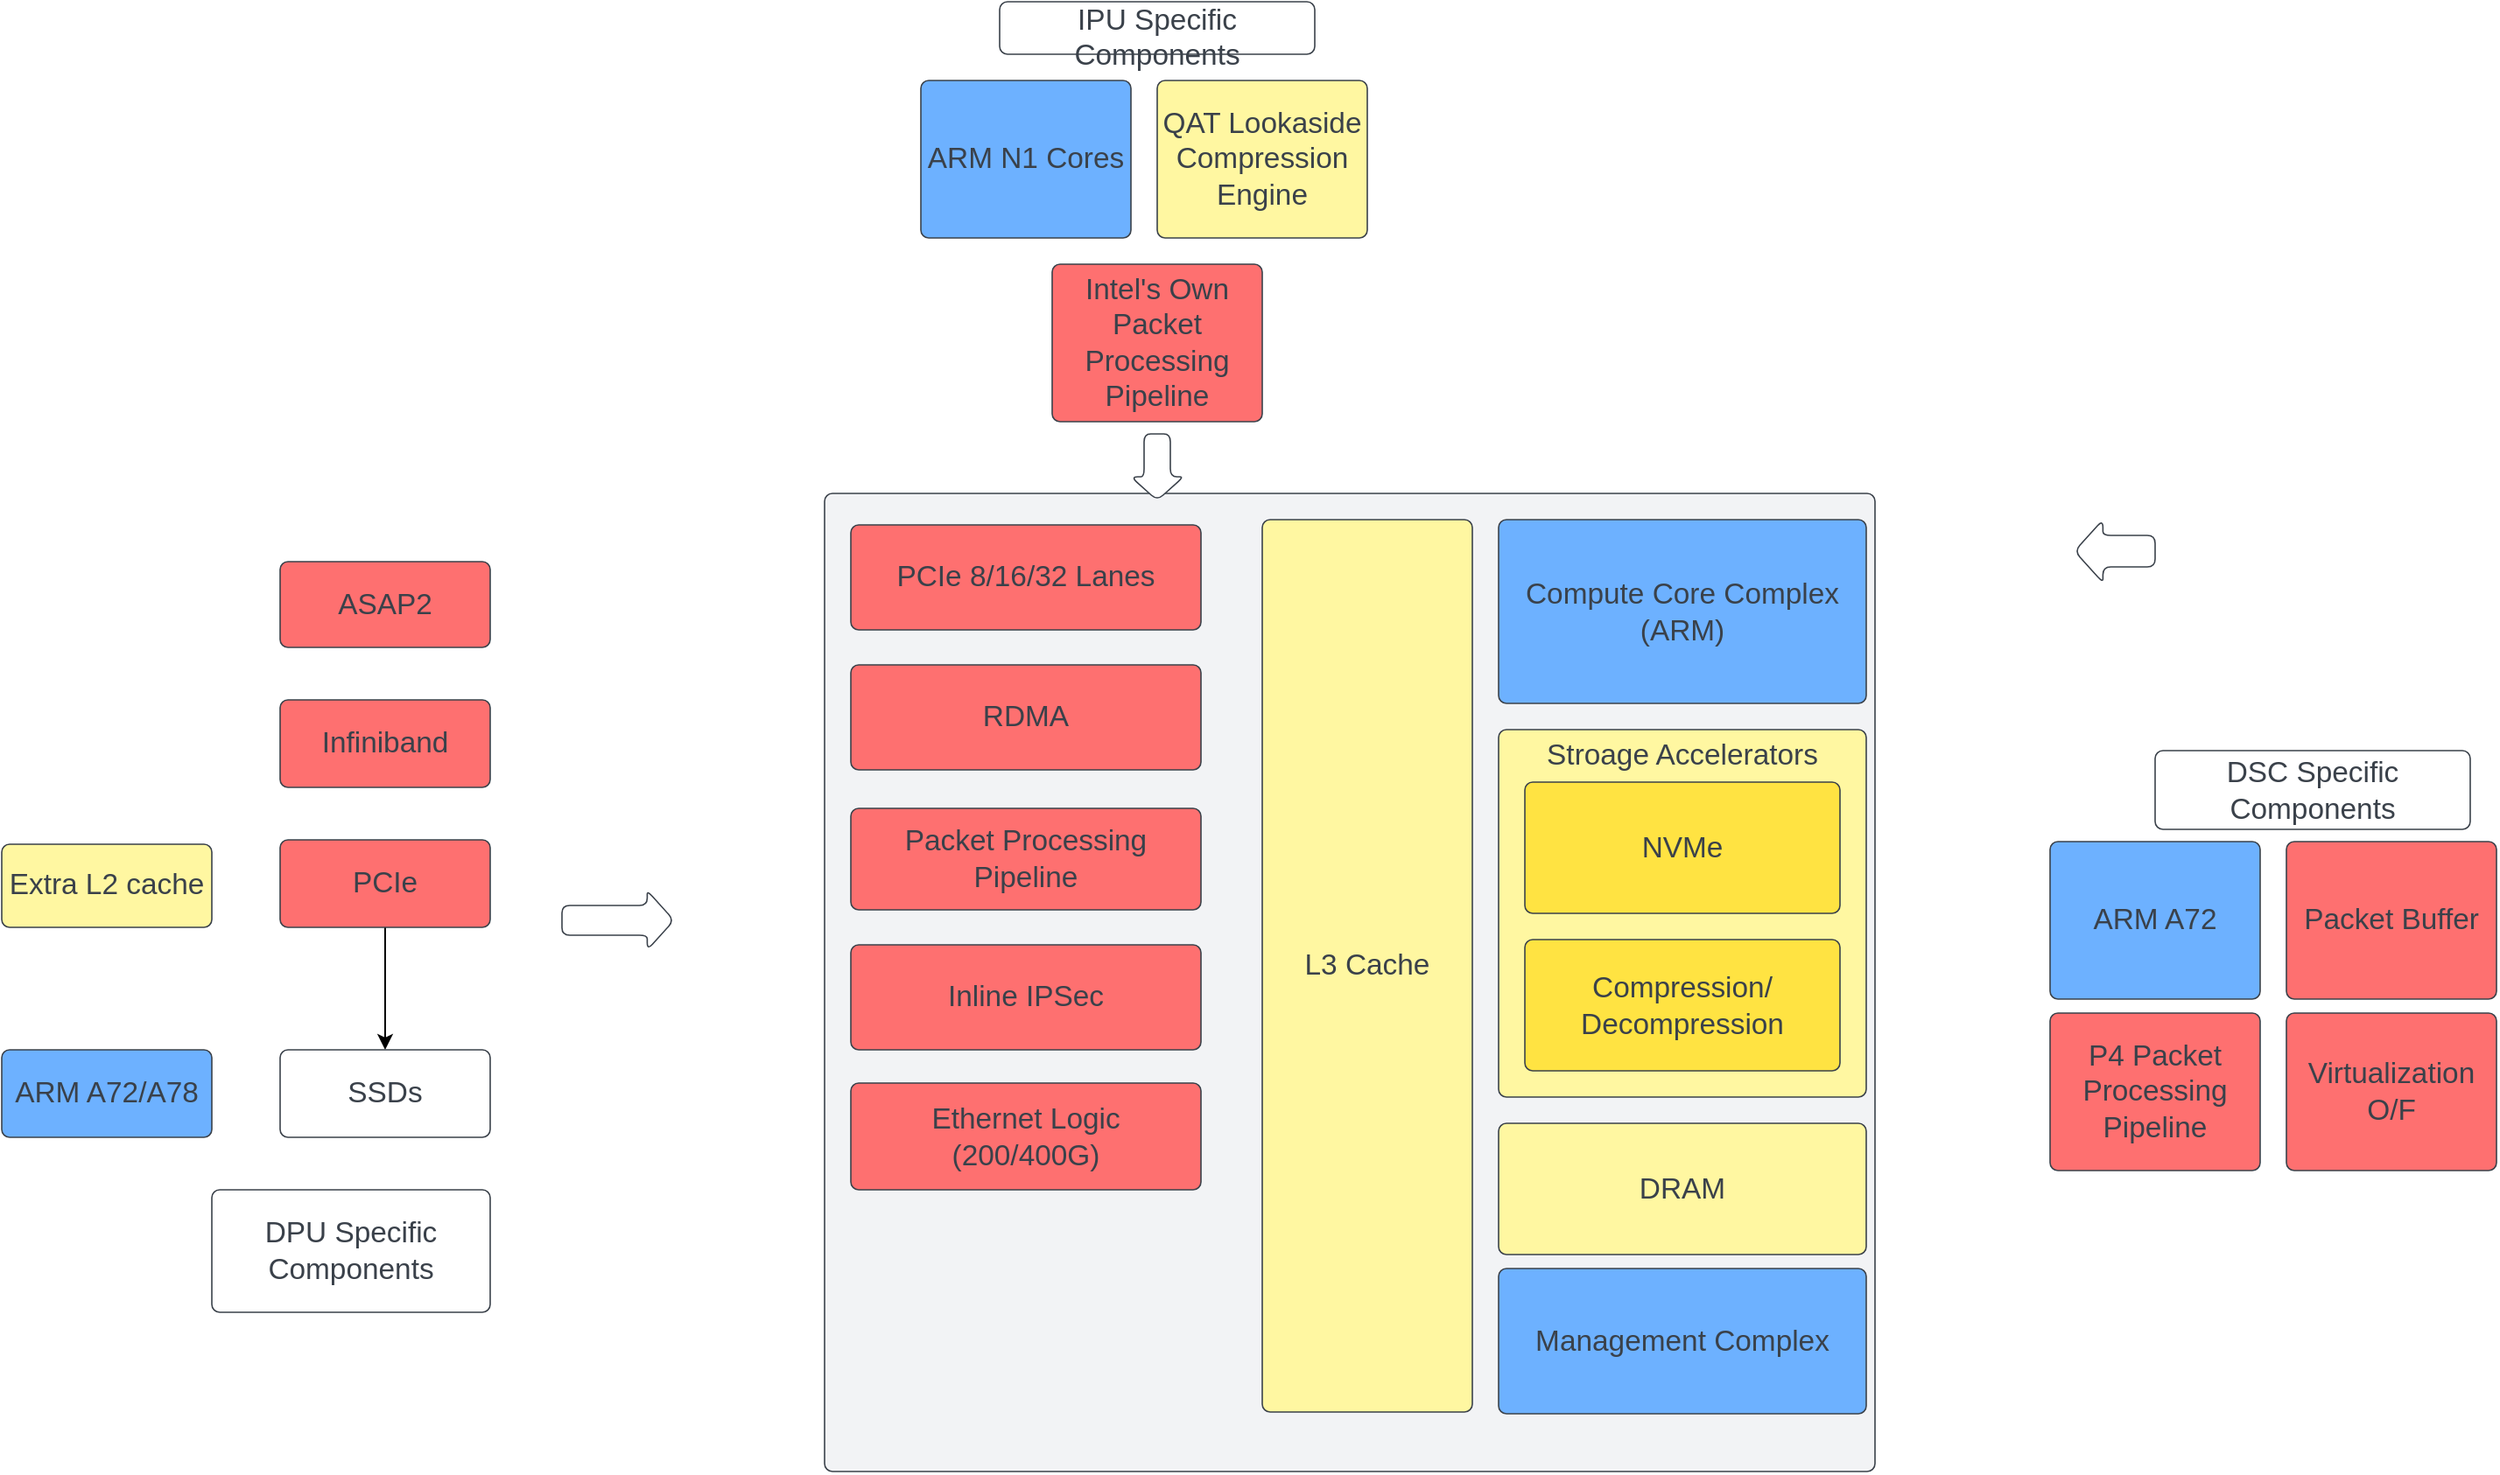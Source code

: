 <mxfile version="22.0.8" type="github">
  <diagram name="Page-1" id="tSjoD5A1ALSrvP468Q1h">
    <mxGraphModel dx="2049" dy="2766" grid="1" gridSize="10" guides="1" tooltips="1" connect="1" arrows="1" fold="1" page="1" pageScale="1" pageWidth="1100" pageHeight="850" math="0" shadow="0">
      <root>
        <mxCell id="0" />
        <mxCell id="1" parent="0" />
        <mxCell id="YQJzYNuYnvinI-2aaGcH-1" value="" style="html=1;overflow=block;blockSpacing=1;whiteSpace=wrap;fontSize=13;spacing=3.8;strokeColor=#3a414a;strokeOpacity=100;fillOpacity=100;rounded=1;absoluteArcSize=1;arcSize=9;fillColor=#f2f3f5;strokeWidth=0.8;lucidId=J_6KgDlAqJw5;" vertex="1" parent="1">
          <mxGeometry x="480" y="-759" width="600" height="559" as="geometry" />
        </mxCell>
        <mxCell id="YQJzYNuYnvinI-2aaGcH-2" value="PCIe 8/16/32 Lanes" style="html=1;overflow=block;blockSpacing=1;whiteSpace=wrap;fontSize=16.7;fontColor=#3a414a;spacing=3.8;strokeColor=#3a414a;strokeOpacity=100;fillOpacity=100;rounded=1;absoluteArcSize=1;arcSize=9;fillColor=#fe7070;strokeWidth=0.8;lucidId=1~6K_v-VPYom;" vertex="1" parent="1">
          <mxGeometry x="495" y="-741" width="200" height="60" as="geometry" />
        </mxCell>
        <mxCell id="YQJzYNuYnvinI-2aaGcH-3" value="RDMA" style="html=1;overflow=block;blockSpacing=1;whiteSpace=wrap;fontSize=16.7;fontColor=#3a414a;spacing=3.8;strokeColor=#3a414a;strokeOpacity=100;fillOpacity=100;rounded=1;absoluteArcSize=1;arcSize=9;fillColor=#fe7070;strokeWidth=0.8;lucidId=~~6K7ca9YZYn;" vertex="1" parent="1">
          <mxGeometry x="495" y="-661" width="200" height="60" as="geometry" />
        </mxCell>
        <mxCell id="YQJzYNuYnvinI-2aaGcH-4" value="Packet Processing Pipeline" style="html=1;overflow=block;blockSpacing=1;whiteSpace=wrap;fontSize=16.7;fontColor=#3a414a;spacing=3.8;strokeColor=#3a414a;strokeOpacity=100;fillOpacity=100;rounded=1;absoluteArcSize=1;arcSize=9;fillColor=#fe7070;strokeWidth=0.8;lucidId=ca7KPe8sUfcH;" vertex="1" parent="1">
          <mxGeometry x="495" y="-579" width="200" height="58" as="geometry" />
        </mxCell>
        <mxCell id="YQJzYNuYnvinI-2aaGcH-5" value="Inline IPSec " style="html=1;overflow=block;blockSpacing=1;whiteSpace=wrap;fontSize=16.7;fontColor=#3a414a;spacing=3.8;strokeColor=#3a414a;strokeOpacity=100;fillOpacity=100;rounded=1;absoluteArcSize=1;arcSize=9;fillColor=#fe7070;strokeWidth=0.8;lucidId=fa7K2U30uZY5;" vertex="1" parent="1">
          <mxGeometry x="495" y="-501" width="200" height="60" as="geometry" />
        </mxCell>
        <mxCell id="YQJzYNuYnvinI-2aaGcH-6" value="&lt;div&gt;Ethernet Logic&lt;/div&gt;&lt;div&gt;(200/400G)&lt;/div&gt;" style="html=1;overflow=block;blockSpacing=1;whiteSpace=wrap;fontSize=16.7;fontColor=#3a414a;spacing=3.8;strokeColor=#3a414a;strokeOpacity=100;fillOpacity=100;rounded=1;absoluteArcSize=1;arcSize=9;fillColor=#fe7070;strokeWidth=0.8;lucidId=ja7KJcIPla4~;" vertex="1" parent="1">
          <mxGeometry x="495" y="-422" width="200" height="61" as="geometry" />
        </mxCell>
        <mxCell id="YQJzYNuYnvinI-2aaGcH-7" value="L3 Cache" style="html=1;overflow=block;blockSpacing=1;whiteSpace=wrap;fontSize=16.7;fontColor=#3a414a;spacing=3.8;strokeColor=#3a414a;strokeOpacity=100;fillOpacity=100;rounded=1;absoluteArcSize=1;arcSize=9;fillColor=#fff7a1;strokeWidth=0.8;lucidId=ra7KsMhs7qSS;" vertex="1" parent="1">
          <mxGeometry x="730" y="-744" width="120" height="510" as="geometry" />
        </mxCell>
        <mxCell id="YQJzYNuYnvinI-2aaGcH-8" value="Compute Core Complex (ARM)" style="html=1;overflow=block;blockSpacing=1;whiteSpace=wrap;fontSize=16.7;fontColor=#3a414a;spacing=3.8;strokeColor=#3a414a;strokeOpacity=100;fillOpacity=100;rounded=1;absoluteArcSize=1;arcSize=9;fillColor=#6db1ff;strokeWidth=0.8;lucidId=Ca7KuzQSQbgJ;" vertex="1" parent="1">
          <mxGeometry x="865" y="-744" width="210" height="105" as="geometry" />
        </mxCell>
        <mxCell id="YQJzYNuYnvinI-2aaGcH-9" value="Stroage Accelerators&#xa;&#xa;&#xa;&#xa;&#xa;&#xa;&#xa;&#xa;&#xa;" style="html=1;overflow=block;blockSpacing=1;whiteSpace=wrap;fontSize=16.7;fontColor=#3a414a;spacing=3.8;strokeColor=#3a414a;strokeOpacity=100;fillOpacity=100;rounded=1;absoluteArcSize=1;arcSize=9;fillColor=#fff7a1;strokeWidth=0.8;lucidId=Ka7Ksj5y~ITB;" vertex="1" parent="1">
          <mxGeometry x="865" y="-624" width="210" height="210" as="geometry" />
        </mxCell>
        <mxCell id="YQJzYNuYnvinI-2aaGcH-10" value="NVMe" style="html=1;overflow=block;blockSpacing=1;whiteSpace=wrap;fontSize=16.7;fontColor=#3a414a;spacing=3.8;strokeColor=#3a414a;strokeOpacity=100;fillOpacity=100;rounded=1;absoluteArcSize=1;arcSize=9;fillColor=#ffe342;strokeWidth=0.8;lucidId=Ua7KMCPptFoE;" vertex="1" parent="1">
          <mxGeometry x="880" y="-594" width="180" height="75" as="geometry" />
        </mxCell>
        <mxCell id="YQJzYNuYnvinI-2aaGcH-11" value="Compression/&#xa;Decompression" style="html=1;overflow=block;blockSpacing=1;whiteSpace=wrap;fontSize=16.7;fontColor=#3a414a;spacing=3.8;strokeColor=#3a414a;strokeOpacity=100;fillOpacity=100;rounded=1;absoluteArcSize=1;arcSize=9;fillColor=#ffe342;strokeWidth=0.8;lucidId=pb7KfrjJ54s0;" vertex="1" parent="1">
          <mxGeometry x="880" y="-504" width="180" height="75" as="geometry" />
        </mxCell>
        <mxCell id="YQJzYNuYnvinI-2aaGcH-12" value="DRAM" style="html=1;overflow=block;blockSpacing=1;whiteSpace=wrap;fontSize=16.7;fontColor=#3a414a;spacing=3.8;strokeColor=#3a414a;strokeOpacity=100;fillOpacity=100;rounded=1;absoluteArcSize=1;arcSize=9;fillColor=#fff7a1;strokeWidth=0.8;lucidId=ub7KovHv9te5;" vertex="1" parent="1">
          <mxGeometry x="865" y="-399" width="210" height="75" as="geometry" />
        </mxCell>
        <mxCell id="YQJzYNuYnvinI-2aaGcH-13" value="Management Complex" style="html=1;overflow=block;blockSpacing=1;whiteSpace=wrap;fontSize=16.7;fontColor=#3a414a;spacing=3.8;strokeColor=#3a414a;strokeOpacity=100;fillOpacity=100;rounded=1;absoluteArcSize=1;arcSize=9;fillColor=#6db1ff;strokeWidth=0.8;lucidId=Fb7Kvabg3F.T;" vertex="1" parent="1">
          <mxGeometry x="865" y="-316" width="210" height="83" as="geometry" />
        </mxCell>
        <mxCell id="YQJzYNuYnvinI-2aaGcH-14" value="DPU Specific Components" style="html=1;overflow=block;blockSpacing=1;whiteSpace=wrap;fontSize=16.7;fontColor=#3a414a;spacing=0;strokeColor=#3a414a;strokeOpacity=100;rounded=1;absoluteArcSize=1;arcSize=9;strokeWidth=0.8;fillColor=none;lucidId=qf7K-DBIZfdI;" vertex="1" parent="1">
          <mxGeometry x="130" y="-361" width="159" height="70" as="geometry" />
        </mxCell>
        <mxCell id="YQJzYNuYnvinI-2aaGcH-15" value="Extra L2 cache" style="html=1;overflow=block;blockSpacing=1;whiteSpace=wrap;fontSize=16.7;fontColor=#3a414a;spacing=3.8;strokeColor=#3a414a;strokeOpacity=100;fillOpacity=100;rounded=1;absoluteArcSize=1;arcSize=9;fillColor=#fff7a1;strokeWidth=0.8;lucidId=Pf7KRGZFpsQQ;" vertex="1" parent="1">
          <mxGeometry x="10" y="-558.5" width="120" height="47.5" as="geometry" />
        </mxCell>
        <mxCell id="YQJzYNuYnvinI-2aaGcH-16" value="Infiniband" style="html=1;overflow=block;blockSpacing=1;whiteSpace=wrap;fontSize=16.7;fontColor=#3a414a;spacing=3.8;strokeColor=#3a414a;strokeOpacity=100;fillOpacity=100;rounded=1;absoluteArcSize=1;arcSize=9;fillColor=#fe7070;strokeWidth=0.8;lucidId=4f7KCMOoXnRB;" vertex="1" parent="1">
          <mxGeometry x="169" y="-641" width="120" height="50" as="geometry" />
        </mxCell>
        <mxCell id="YQJzYNuYnvinI-2aaGcH-34" style="edgeStyle=orthogonalEdgeStyle;rounded=0;orthogonalLoop=1;jettySize=auto;html=1;exitX=0.5;exitY=1;exitDx=0;exitDy=0;" edge="1" parent="1" source="YQJzYNuYnvinI-2aaGcH-17" target="YQJzYNuYnvinI-2aaGcH-18">
          <mxGeometry relative="1" as="geometry" />
        </mxCell>
        <mxCell id="YQJzYNuYnvinI-2aaGcH-17" value="PCIe" style="html=1;overflow=block;blockSpacing=1;whiteSpace=wrap;fontSize=16.7;fontColor=#3a414a;spacing=3.8;strokeColor=#3a414a;strokeOpacity=100;fillOpacity=100;rounded=1;absoluteArcSize=1;arcSize=9;fillColor=#fe7070;strokeWidth=0.8;lucidId=Kg7K8J8wvwgD;" vertex="1" parent="1">
          <mxGeometry x="169" y="-561" width="120" height="50" as="geometry" />
        </mxCell>
        <mxCell id="YQJzYNuYnvinI-2aaGcH-18" value="SSDs" style="html=1;overflow=block;blockSpacing=1;whiteSpace=wrap;fontSize=16.7;fontColor=#3a414a;spacing=3.8;strokeColor=#3a414a;strokeOpacity=100;fillOpacity=100;rounded=1;absoluteArcSize=1;arcSize=9;fillColor=#ffffff;strokeWidth=0.8;lucidId=0g7Kli-aKjTc;" vertex="1" parent="1">
          <mxGeometry x="169" y="-441" width="120" height="50" as="geometry" />
        </mxCell>
        <mxCell id="YQJzYNuYnvinI-2aaGcH-20" value="ARM A72/A78" style="html=1;overflow=block;blockSpacing=1;whiteSpace=wrap;fontSize=16.7;fontColor=#3a414a;spacing=3.8;strokeColor=#3a414a;strokeOpacity=100;fillOpacity=100;rounded=1;absoluteArcSize=1;arcSize=9;fillColor=#6db1ff;strokeWidth=0.8;lucidId=sh7KJBoUY7kG;" vertex="1" parent="1">
          <mxGeometry x="10" y="-441" width="120" height="50" as="geometry" />
        </mxCell>
        <mxCell id="YQJzYNuYnvinI-2aaGcH-21" value="ASAP2" style="html=1;overflow=block;blockSpacing=1;whiteSpace=wrap;fontSize=16.7;fontColor=#3a414a;spacing=3.8;strokeColor=#3a414a;strokeOpacity=100;fillOpacity=100;rounded=1;absoluteArcSize=1;arcSize=9;fillColor=#fe7070;strokeWidth=0.8;lucidId=Mh7KUEA48Xec;" vertex="1" parent="1">
          <mxGeometry x="169" y="-720" width="120" height="49" as="geometry" />
        </mxCell>
        <mxCell id="YQJzYNuYnvinI-2aaGcH-22" value="" style="shape=singleArrow;arrowWidth=0.5;arrowSize=0.239;whiteSpace=wrap;fontSize=13;spacing=3.8;strokeColor=#3a414a;strokeOpacity=100;rounded=1;absoluteArcSize=1;arcSize=9;strokeWidth=0.8;html=1;" vertex="1" parent="1">
          <mxGeometry x="330" y="-532" width="64" height="34" as="geometry" />
        </mxCell>
        <mxCell id="YQJzYNuYnvinI-2aaGcH-23" value="IPU Specific Components" style="html=1;overflow=block;blockSpacing=1;whiteSpace=wrap;fontSize=16.7;fontColor=#3a414a;spacing=0;strokeColor=#3a414a;strokeOpacity=100;rounded=1;absoluteArcSize=1;arcSize=9;strokeWidth=0.8;fillColor=none;lucidId=ri7K1vzS3uZC;" vertex="1" parent="1">
          <mxGeometry x="580" y="-1040" width="180" height="30" as="geometry" />
        </mxCell>
        <mxCell id="YQJzYNuYnvinI-2aaGcH-24" value="ARM N1 Cores" style="html=1;overflow=block;blockSpacing=1;whiteSpace=wrap;fontSize=16.7;fontColor=#3a414a;spacing=3.8;strokeColor=#3a414a;strokeOpacity=100;fillOpacity=100;rounded=1;absoluteArcSize=1;arcSize=9;fillColor=#6db1ff;strokeWidth=0.8;lucidId=Si7K8_.rMDjy;" vertex="1" parent="1">
          <mxGeometry x="535" y="-995" width="120" height="90" as="geometry" />
        </mxCell>
        <mxCell id="YQJzYNuYnvinI-2aaGcH-25" value="QAT Lookaside Compression&#xa;Engine" style="html=1;overflow=block;blockSpacing=1;whiteSpace=wrap;fontSize=16.7;fontColor=#3a414a;spacing=3.8;strokeColor=#3a414a;strokeOpacity=100;fillOpacity=100;rounded=1;absoluteArcSize=1;arcSize=9;fillColor=#fff7a1;strokeWidth=0.8;lucidId=3i7Kj4LM_MjJ;" vertex="1" parent="1">
          <mxGeometry x="670" y="-995" width="120" height="90" as="geometry" />
        </mxCell>
        <mxCell id="YQJzYNuYnvinI-2aaGcH-26" value="Intel&#39;s Own Packet Processing Pipeline" style="html=1;overflow=block;blockSpacing=1;whiteSpace=wrap;fontSize=16.7;fontColor=#3a414a;spacing=3.8;strokeColor=#3a414a;strokeOpacity=100;fillOpacity=100;rounded=1;absoluteArcSize=1;arcSize=9;fillColor=#fe7070;strokeWidth=0.8;lucidId=qj7K5_eP9HW0;" vertex="1" parent="1">
          <mxGeometry x="610" y="-890" width="120" height="90" as="geometry" />
        </mxCell>
        <mxCell id="YQJzYNuYnvinI-2aaGcH-27" value="" style="shape=singleArrow;arrowWidth=0.5;arrowSize=0.355;whiteSpace=wrap;fontSize=13;spacing=3.8;strokeColor=#3a414a;strokeOpacity=100;rounded=1;absoluteArcSize=1;arcSize=9;rotation=90;strokeWidth=0.8;html=1;" vertex="1" parent="1">
          <mxGeometry x="651" y="-789" width="38" height="30" as="geometry" />
        </mxCell>
        <mxCell id="YQJzYNuYnvinI-2aaGcH-28" value="DSC Specific&#xa;Components" style="html=1;overflow=block;blockSpacing=1;whiteSpace=wrap;fontSize=16.7;fontColor=#3a414a;spacing=0;strokeColor=#3a414a;strokeOpacity=100;rounded=1;absoluteArcSize=1;arcSize=9;strokeWidth=0.8;fillColor=none;lucidId=ok7K.~etr-y3;" vertex="1" parent="1">
          <mxGeometry x="1240" y="-612" width="180" height="45" as="geometry" />
        </mxCell>
        <mxCell id="YQJzYNuYnvinI-2aaGcH-29" value="ARM A72" style="html=1;overflow=block;blockSpacing=1;whiteSpace=wrap;fontSize=16.7;fontColor=#3a414a;spacing=3.8;strokeColor=#3a414a;strokeOpacity=100;fillOpacity=100;rounded=1;absoluteArcSize=1;arcSize=9;fillColor=#6db1ff;strokeWidth=0.8;lucidId=Jk7KfsHu3ZHh;" vertex="1" parent="1">
          <mxGeometry x="1180" y="-560" width="120" height="90" as="geometry" />
        </mxCell>
        <mxCell id="YQJzYNuYnvinI-2aaGcH-30" value="Packet Buffer" style="html=1;overflow=block;blockSpacing=1;whiteSpace=wrap;fontSize=16.7;fontColor=#3a414a;spacing=3.8;strokeColor=#3a414a;strokeOpacity=100;fillOpacity=100;rounded=1;absoluteArcSize=1;arcSize=9;fillColor=#fe7070;strokeWidth=0.8;lucidId=Uk7KYRQGzdn0;" vertex="1" parent="1">
          <mxGeometry x="1315" y="-560" width="120" height="90" as="geometry" />
        </mxCell>
        <mxCell id="YQJzYNuYnvinI-2aaGcH-31" value="P4 Packet Processing Pipeline" style="html=1;overflow=block;blockSpacing=1;whiteSpace=wrap;fontSize=16.7;fontColor=#3a414a;spacing=3.8;strokeColor=#3a414a;strokeOpacity=100;fillOpacity=100;rounded=1;absoluteArcSize=1;arcSize=9;fillColor=#fe7070;strokeWidth=0.8;lucidId=dl7KcVr99zaX;" vertex="1" parent="1">
          <mxGeometry x="1180" y="-462" width="120" height="90" as="geometry" />
        </mxCell>
        <mxCell id="YQJzYNuYnvinI-2aaGcH-32" value="Virtualization O/F" style="html=1;overflow=block;blockSpacing=1;whiteSpace=wrap;fontSize=16.7;fontColor=#3a414a;spacing=3.8;strokeColor=#3a414a;strokeOpacity=100;fillOpacity=100;rounded=1;absoluteArcSize=1;arcSize=9;fillColor=#fe7070;strokeWidth=0.8;lucidId=Al7Kq7aU~b79;" vertex="1" parent="1">
          <mxGeometry x="1315" y="-462" width="120" height="90" as="geometry" />
        </mxCell>
        <mxCell id="YQJzYNuYnvinI-2aaGcH-33" value="" style="shape=singleArrow;arrowWidth=0.5;arrowSize=0.352;whiteSpace=wrap;fontSize=13;spacing=3.8;strokeColor=#3a414a;strokeOpacity=100;rounded=1;absoluteArcSize=1;arcSize=9;rotation=180;strokeWidth=0.8;html=1;" vertex="1" parent="1">
          <mxGeometry x="1194" y="-744" width="46" height="36" as="geometry" />
        </mxCell>
      </root>
    </mxGraphModel>
  </diagram>
</mxfile>
